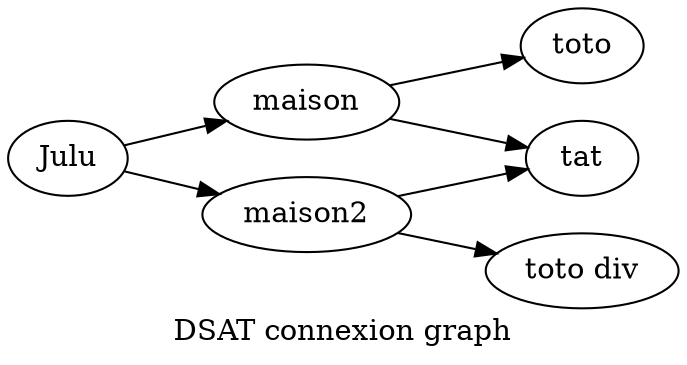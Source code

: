digraph G {
	graph [labelloc=b, rankdir=LR, fontsize=14, labeljust=t, ranksep="0.5", size="18x10", label="DSAT connexion graph"];
	node [label="\N"];
	graph [lp="360,13",
		bb="0,0,720,480"];
    "Julu" -> "maison";
    "maison" -> "toto";
    "maison" -> "tat"
"Julu" -> "maison2";
"maison2" -> "toto div";
"maison2" -> "tat"
}
